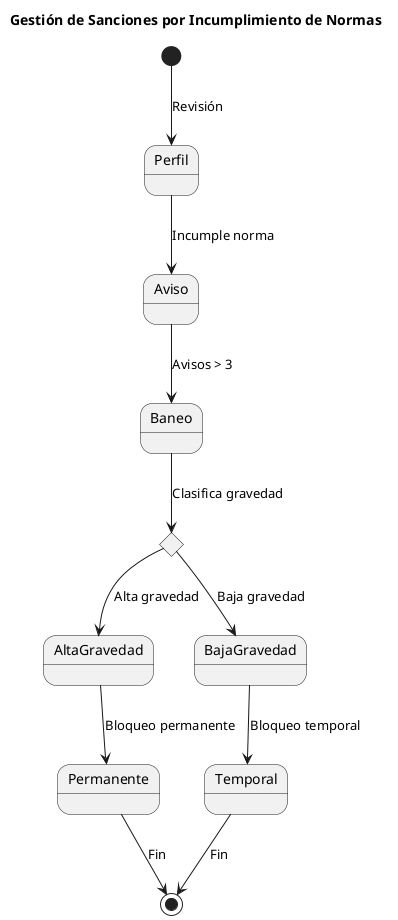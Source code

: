@startuml
title Gestión de Sanciones por Incumplimiento de Normas
state c1 <<choice>>

[*] --> Perfil : Revisión
Perfil --> Aviso : Incumple norma
Aviso --> Baneo : Avisos > 3
Baneo --> c1 : Clasifica gravedad
c1 --> AltaGravedad : Alta gravedad
c1 --> BajaGravedad : Baja gravedad
AltaGravedad --> Permanente : Bloqueo permanente
BajaGravedad --> Temporal : Bloqueo temporal
Permanente --> [*] : Fin
Temporal --> [*] : Fin
@enduml
